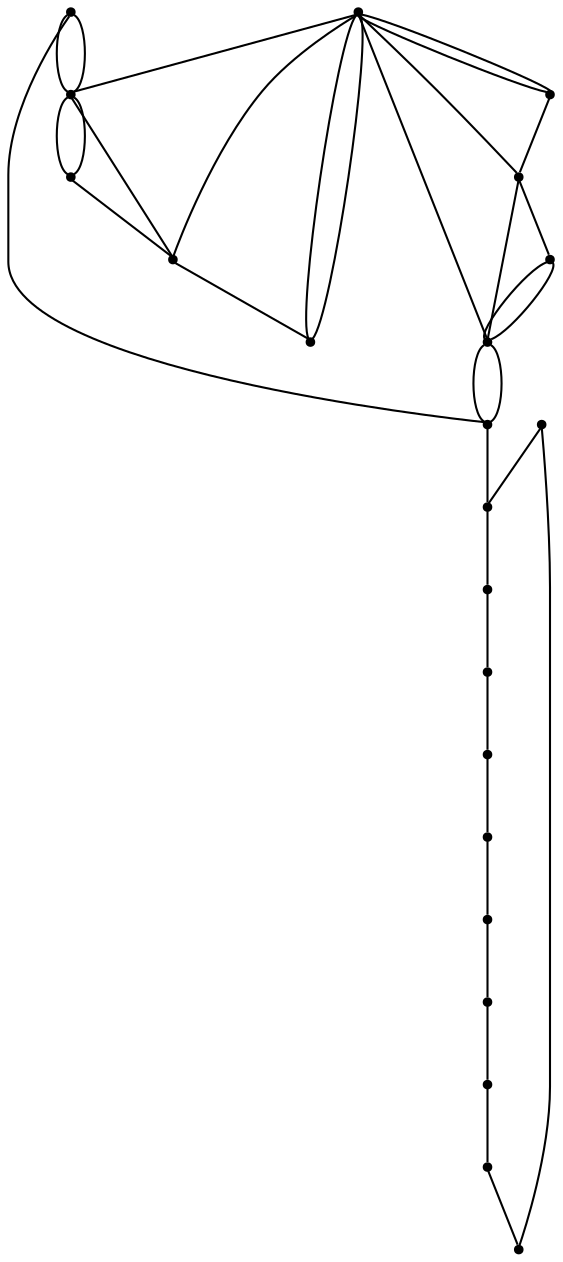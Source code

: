 graph {
  node [shape=point,comment="{\"directed\":false,\"doi\":\"10.4230/LIPIcs.GD.2024.12\",\"figure\":\"5 (5)\"}"]

  v0 [pos="1924.038222526254,592.8377849144598"]
  v1 [pos="1257.1878886495665,592.8377849144598"]
  v2 [pos="1190.5028552618978,592.8377849144598"]
  v3 [pos="1123.8179490658363,592.8377849144598"]
  v4 [pos="1057.132820284462,592.8377849144598"]
  v5 [pos="1023.7903035906279,592.8377849144598"]
  v6 [pos="990.4477868967933,592.8377849144598"]
  v7 [pos="923.7627535091247,592.8377849144598"]
  v8 [pos="857.077720121456,592.8377849144598"]
  v9 [pos="823.7352034276215,592.8377849144598"]
  v10 [pos="790.3926867337872,592.8377849144598"]
  v11 [pos="723.7076533461185,592.8377849144598"]
  v12 [pos="657.0226199584497,592.8377849144598"]
  v13 [pos="1857.353189138585,592.8377849144598"]
  v14 [pos="1790.6681557509164,592.8377849144598"]
  v15 [pos="1723.9831223632477,592.8377849144598"]
  v16 [pos="1657.298088975579,592.8377849144598"]
  v17 [pos="1590.6130555879101,592.8377849144598"]
  v18 [pos="1523.9280222002412,592.8377849144598"]
  v19 [pos="1457.242988812573,592.8377849144598"]
  v20 [pos="1390.557955424904,592.8377849144598"]
  v21 [pos="1323.8729220372352,592.8377849144598"]

  v0 -- v1 [id="-1",pos="1924.038222526254,592.8377849144598 1924.0382543241558,551.1696342182564 1907.3669959772385,542.8360040790157 1849.0175917630283,538.6691890093954 1790.6681875488182,534.502373939775 1690.6406374673152,534.502373939775 1590.6130873858122,534.502373939775 1490.585537304309,534.502373939775 1390.5579872228059,534.502373939775 1332.2085830085957,538.6691890093954 1273.8591787943856,542.8360040790157 1257.1879204474683,551.1696342182564 1257.1878886495665,592.8377849144598"]
  v9 -- v8 [id="-3",pos="823.7352034276215,592.8377849144598 857.077720121456,592.8377849144598 857.077720121456,592.8377849144598 857.077720121456,592.8377849144598"]
  v8 -- v7 [id="-4",pos="857.077720121456,592.8377849144598 923.7627535091247,592.8377849144598 923.7627535091247,592.8377849144598 923.7627535091247,592.8377849144598"]
  v7 -- v6 [id="-5",pos="923.7627535091247,592.8377849144598 990.4477868967933,592.8377849144598 990.4477868967933,592.8377849144598 990.4477868967933,592.8377849144598"]
  v6 -- v5 [id="-6",pos="990.4477868967933,592.8377849144598 1023.7903035906279,592.8377849144598 1023.7903035906279,592.8377849144598 1023.7903035906279,592.8377849144598"]
  v5 -- v4 [id="-7",pos="1023.7903035906279,592.8377849144598 1057.132820284462,592.8377849144598 1057.132820284462,592.8377849144598 1057.132820284462,592.8377849144598"]
  v4 -- v3 [id="-8",pos="1057.132820284462,592.8377849144598 1123.8179490658363,592.8377849144598 1123.8179490658363,592.8377849144598 1123.8179490658363,592.8377849144598"]
  v3 -- v2 [id="-9",pos="1123.8179490658363,592.8377849144598 1190.5028552618978,592.8377849144598 1190.5028552618978,592.8377849144598 1190.5028552618978,592.8377849144598"]
  v2 -- v1 [id="-10",pos="1190.5028552618978,592.8377849144598 1257.1878886495665,592.8377849144598 1257.1878886495665,592.8377849144598 1257.1878886495665,592.8377849144598"]
  v1 -- v21 [id="-11",pos="1257.1878886495665,592.8377849144598 1323.8729220372352,592.8377849144598 1323.8729220372352,592.8377849144598 1323.8729220372352,592.8377849144598"]
  v21 -- v20 [id="-12",pos="1323.8729220372352,592.8377849144598 1390.557955424904,592.8377849144598 1390.557955424904,592.8377849144598 1390.557955424904,592.8377849144598"]
  v20 -- v19 [id="-13",pos="1390.557955424904,592.8377849144598 1457.242988812573,592.8377849144598 1457.242988812573,592.8377849144598 1457.242988812573,592.8377849144598"]
  v19 -- v18 [id="-14",pos="1457.242988812573,592.8377849144598 1523.9280222002412,592.8377849144598 1523.9280222002412,592.8377849144598 1523.9280222002412,592.8377849144598"]
  v18 -- v17 [id="-15",pos="1523.9280222002412,592.8377849144598 1590.6130555879101,592.8377849144598 1590.6130555879101,592.8377849144598 1590.6130555879101,592.8377849144598"]
  v17 -- v16 [id="-16",pos="1590.6130555879101,592.8377849144598 1657.298088975579,592.8377849144598 1657.298088975579,592.8377849144598 1657.298088975579,592.8377849144598"]
  v16 -- v15 [id="-17",pos="1657.298088975579,592.8377849144598 1723.9831223632477,592.8377849144598 1723.9831223632477,592.8377849144598 1723.9831223632477,592.8377849144598"]
  v15 -- v14 [id="-18",pos="1723.9831223632477,592.8377849144598 1790.6681557509164,592.8377849144598 1790.6681557509164,592.8377849144598 1790.6681557509164,592.8377849144598"]
  v14 -- v13 [id="-19",pos="1790.6681557509164,592.8377849144598 1857.353189138585,592.8377849144598 1857.353189138585,592.8377849144598 1857.353189138585,592.8377849144598"]
  v13 -- v0 [id="-20",pos="1857.353189138585,592.8377849144598 1924.038222526254,592.8377849144598 1924.038222526254,592.8377849144598 1924.038222526254,592.8377849144598"]
  v12 -- v2 [id="-22",pos="657.0226199584497,592.8377849144598 657.0226199584497,551.1696342182564 673.6938783053669,542.8360040790157 720.9277535778215,538.6691890093954 768.1656989817084,534.502373939775 845.9621911797003,534.502373939775 923.7627535091247,534.502373939775 1001.563315838549,534.502373939775 1079.359808036541,534.502373939775 1126.5977534404278,538.6691890093954 1173.8316287128823,542.8360040790157 1190.5028870597996,551.1696342182564 1190.5028552618978,592.8377849144598"]
  v12 -- v11 [id="-23",pos="657.0226199584497,592.8377849144598 657.0226199584497,580.3373397055988 661.190434545179,576.1705246359784 667.442156425273,574.0871171011682 673.6938783053669,572.0037095663581 682.0295074788255,572.0037095663581 690.365136652284,572.0037095663581 698.7007658257427,572.0037095663581 707.0363949992012,572.0037095663581 713.2881168792952,574.0871171011682 719.5398387593891,576.1705246359784 723.7076533461185,580.3373397055988 723.7076533461185,592.8377849144598"]
  v11 -- v10 [id="-24",pos="723.7076533461185,592.8377849144598 723.7076533461185,580.3373397055988 727.8754679328478,576.1705246359784 734.1271898129417,574.0871171011682 740.3789116930357,572.0037095663581 748.7145408664942,572.0037095663581 757.0501700399528,572.0037095663581 765.3857992134114,572.0037095663581 773.72142838687,572.0037095663581 779.9731502669639,574.0871171011682 786.2248721470579,576.1705246359784 790.3926867337872,580.3373397055988 790.3926867337872,592.8377849144598"]
  v12 -- v11 [id="-25",pos="657.0226199584497,592.8377849144598 723.7076533461185,592.8377849144598 723.7076533461185,592.8377849144598 723.7076533461185,592.8377849144598"]
  v11 -- v10 [id="-26",pos="723.7076533461185,592.8377849144598 790.3926867337872,592.8377849144598 790.3926867337872,592.8377849144598 790.3926867337872,592.8377849144598"]
  v10 -- v9 [id="-27",pos="790.3926867337872,592.8377849144598 823.7352034276215,592.8377849144598 823.7352034276215,592.8377849144598 823.7352034276215,592.8377849144598"]
  v9 -- v11 [id="-28",pos="823.7352034276215,592.8377849144598 823.7352034276215,576.1705246359784 815.399574254163,569.9203020315479 805.6760302622721,566.7951907293326 795.9484161389488,563.6700794271173 784.8369573286255,563.6700794271173 772.3335135684376,563.6700794271173 759.8300698082498,563.6700794271173 745.9346410981973,563.6700794271173 736.9071531770423,567.8368944967377 727.8754679328478,572.0037095663581 723.7076533461185,580.3373397055988 723.7076533461185,592.8377849144598"]
  v8 -- v7 [id="-29",pos="857.077720121456,592.8377849144598 857.077720121456,580.3373397055988 861.2455347081852,576.1705246359784 867.4972565882791,574.0871171011682 873.7489784683731,572.0037095663581 882.0846076418317,572.0037095663581 890.4202368152903,572.0037095663581 898.7558659887488,572.0037095663581 907.0914951622075,572.0037095663581 913.3432170423014,574.0871171011682 919.5949389223954,576.1705246359784 923.7627535091247,580.3373397055988 923.7627535091247,592.8377849144598"]
  v9 -- v7 [id="-30",pos="823.7352034276215,592.8377849144598 823.7352034276215,576.1705246359784 832.0708326010802,569.9203020315479 841.794376592971,566.7951907293326 851.5219907162943,563.6700794271173 862.6334495266175,563.6700794271173 875.1368932868054,563.6700794271173 887.6403370469933,563.6700794271173 901.5357657570459,563.6700794271173 910.5632536782008,566.7951907293326 919.5949389223954,569.9203020315479 923.7627535091247,576.1705246359784 923.7627535091247,592.8377849144598"]
  v7 -- v5 [id="-31",pos="923.7627535091247,592.8377849144598 923.7627535091247,576.1705246359784 927.9305680958539,569.9203020315479 936.9622533400485,566.7951907293326 945.9897412612034,563.6700794271173 959.885169971256,563.6700794271173 972.3886137314439,563.6700794271173 984.8920574916318,563.6700794271173 996.003516301955,563.6700794271173 1005.7311304252783,566.7951907293326 1015.4546744171691,569.9203020315479 1023.7903035906278,576.1705246359784 1023.7903035906279,592.8377849144598"]
  v7 -- v6 [id="-32",pos="923.7627535091247,592.8377849144598 923.7627535091247,580.3373397055988 927.9305680958539,576.1705246359784 934.1822899759479,574.0871171011682 940.4340118560418,572.0037095663581 948.7696410295005,572.0037095663581 957.105270202959,572.0037095663581 965.4408993764176,572.0037095663581 973.7765285498762,572.0037095663581 980.0282504299702,574.0871171011682 986.2799723100641,576.1705246359784 990.4477868967934,580.3373397055988 990.4477868967933,592.8377849144598"]
  v7 -- v3 [id="-33",pos="923.7627535091247,592.8377849144598 923.7627535091247,567.8368944967377 932.0983826825833,559.5032643574971 950.1575558479327,555.3364492878767 968.2207991447146,551.1696342182564 996.003516301955,551.1696342182564 1023.7903035906278,551.1696342182564 1051.5770908793006,551.1696342182564 1079.359808036541,551.1696342182564 1097.4230513333227,555.3364492878767 1115.4822244986722,559.5032643574971 1123.817853672131,567.8368944967377 1123.8179490658363,592.8377849144598"]
  v5 -- v3 [id="-34",pos="1023.7903035906279,592.8377849144598 1023.7903035906278,576.1705246359784 1032.1259327640864,569.9203020315479 1041.8494767559773,566.7951907293326 1051.5770908793006,563.6700794271173 1062.6885496896236,563.6700794271173 1075.1919934498117,563.6700794271173 1087.6954372099995,563.6700794271173 1101.590865920052,563.6700794271173 1110.6184174370107,566.7951907293326 1119.6500390854017,569.9203020315479 1123.817853672131,576.1705246359784 1123.8179490658363,592.8377849144598"]
  v7 -- v11 [id="-35",pos="923.7627535091247,592.8377849144598 923.7627535091247,567.8368944967377 915.427124335666,559.5032643574971 897.3679511703166,555.3364492878767 879.3047078735348,551.1696342182564 851.5219907162943,551.1696342182564 823.7352034276215,551.1696342182564 795.9484161389488,551.1696342182564 768.1656989817084,551.1696342182564 750.1024556849266,555.3364492878767 732.043282519577,559.5032643574971 723.7076533461185,567.8368944967377 723.7076533461185,592.8377849144598"]
  v3 -- v2 [id="-36",pos="1123.8179490658363,592.8377849144598 1123.817853672131,580.3373397055988 1127.9856682588602,576.1705246359784 1134.2373901389542,574.0871171011682 1140.489112019048,572.0037095663581 1148.8247411925067,572.0037095663581 1157.1603703659653,572.0037095663581 1165.4959995394238,572.0037095663581 1173.8316287128823,572.0037095663581 1180.0833505929763,574.0871171011682 1186.3350724730703,576.1705246359784 1190.5028870597996,580.3373397055988 1190.5028552618978,592.8377849144598"]
  v4 -- v3 [id="-37",pos="1057.132820284462,592.8377849144598 1057.1328202844622,580.3373397055988 1061.3006348711915,576.1705246359784 1067.5523567512853,574.0871171011682 1073.8040786313793,572.0037095663581 1082.1397078048378,572.0037095663581 1090.4753369782966,572.0037095663581 1098.810966151755,572.0037095663581 1107.1465953252136,572.0037095663581 1113.3983172053076,574.0871171011682 1119.6500390854017,576.1705246359784 1123.817853672131,580.3373397055988 1123.8179490658363,592.8377849144598"]
}